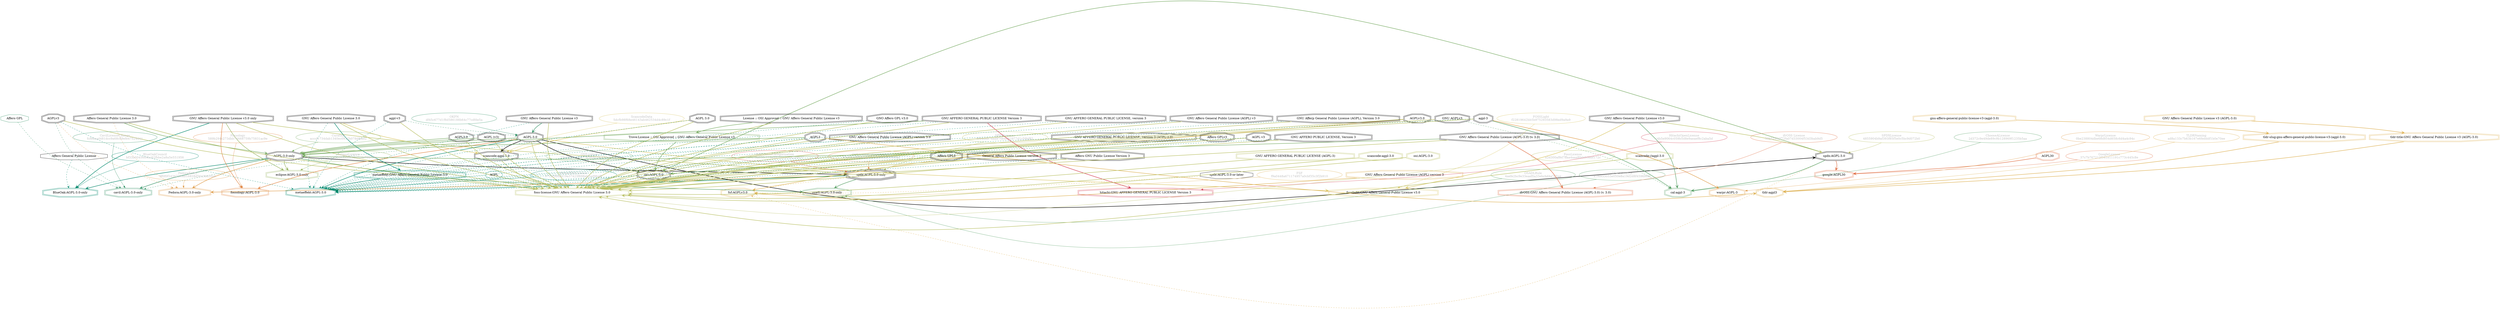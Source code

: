 strict digraph {
    node [shape=box];
    graph [splines=curved];
    85 [label="SPDXLicense\nf964ddb76ed970b4ff42977d1c59bf82"
       ,fontcolor=gray
       ,color="#b8bf62"
       ,fillcolor="beige;1"
       ,shape=ellipse];
    86 [label="spdx:AGPL-3.0-only"
       ,shape=tripleoctagon];
    87 [label="AGPL-3.0-only"
       ,shape=doubleoctagon];
    88 [label="GNU Affero General Public License v3.0 only"
       ,shape=doubleoctagon];
    95 [label="spdx:AGPL-3.0-or-later"
       ,shape=octagon];
    100 [label="SPDXLicense\n4855904b9af393f85f5e0c5bc9d072b0"
        ,fontcolor=gray
        ,color="#b8bf62"
        ,fillcolor="beige;1"
        ,shape=ellipse];
    101 [label="spdx:AGPL-3.0"
        ,shape=doubleoctagon];
    102 [label="AGPL-3.0"
        ,shape=doubleoctagon];
    103 [label="GNU Affero General Public License v3.0"
        ,shape=doubleoctagon];
    4873 [label="OSILicense\n23e0bc83ed28778380fc29c273a04abc"
         ,fontcolor=gray
         ,color="#78ab63"
         ,fillcolor="beige;1"
         ,shape=ellipse];
    4874 [label="osi:AGPL-3.0"
         ,shape=doubleoctagon];
    4875 [label="GNU AFFERO GENERAL PUBLIC LICENSE, Version 3 (AGPL-3.0)"
         ,shape=doubleoctagon];
    4876 [label="Trove:License :: OSI Approved :: GNU Affero General Public License v3"
         ,color="#78ab63"
         ,shape=doubleoctagon];
    4877 [label="License :: OSI Approved :: GNU Affero General Public License v3"
         ,shape=doubleoctagon];
    5372 [label="GoogleLicense\n37c7b767212f341e11191c773c445c8e"
         ,fontcolor=gray
         ,color="#e06f45"
         ,fillcolor="beige;1"
         ,shape=ellipse];
    5373 [label="google:AGPL30"
         ,color="#e06f45"
         ,shape=doubleoctagon];
    5374 [label=AGPL30
         ,color="#e06f45"
         ,shape=doubleoctagon];
    5806 [label="FedoraEntry\n9f0f0f242672fceb16828d5643bd20a6"
         ,fontcolor=gray
         ,color="#e09d4b"
         ,fillcolor="beige;1"
         ,shape=ellipse];
    5807 [label="Fedora:AGPL-3.0-only"
         ,color="#e09d4b"
         ,shape=doubleoctagon];
    5808 [label="Affero General Public License 3.0"
         ,shape=doubleoctagon];
    5809 [label=AGPLv3
         ,shape=doubleoctagon];
    9328 [label="Affero General Public License"
         ,shape=octagon];
    9334 [label="BlueOakCouncil\nbf33b00456d4bc62fbbe2a8a5e551956"
         ,fontcolor=gray
         ,color="#00876c"
         ,fillcolor="beige;1"
         ,shape=ellipse];
    9335 [label="BlueOak:AGPL-3.0-only"
         ,color="#00876c"
         ,shape=doubleoctagon];
    9714 [label="OSADLRule\n4aefe2bc9e33eaef0a33ebcbd4a765ae"
         ,fontcolor=gray
         ,color="#58a066"
         ,fillcolor="beige;1"
         ,shape=ellipse];
    9715 [label="osadl:AGPL-3.0-only"
         ,color="#58a066"
         ,shape=doubleoctagon];
    9882 [label="OSADLMatrix\na1f6933053e050e8a19d2d8f4596f68b"
         ,fontcolor=gray
         ,color="#58a066"
         ,fillcolor="beige;1"
         ,shape=ellipse];
    10116 [label="FSF\nf9a0448a671174957a0cbf35c3f2b910"
          ,fontcolor=gray
          ,color="#deb256"
          ,fillcolor="beige;1"
          ,shape=ellipse];
    10117 [label="fsf:AGPLv3.0"
          ,color="#deb256"
          ,shape=doubleoctagon];
    10118 [label="AGPLv3.0"
          ,shape=doubleoctagon];
    10119 [label="GNU Affero General Public License (AGPL) version 3"
          ,color="#deb256"
          ,shape=doubleoctagon];
    10939 [label="ChooseALicense\n2d372c9e49de89c9b128969f1235b5aa"
          ,fontcolor=gray
          ,color="#58a066"
          ,fillcolor="beige;1"
          ,shape=ellipse];
    10940 [label="cal:agpl-3"
          ,color="#58a066"
          ,shape=doubleoctagon];
    10941 [label="agpl-3"
          ,shape=doubleoctagon];
    10942 [label="GNU AGPLv3"
          ,shape=doubleoctagon];
    11611 [label="ScancodeData\n5dcfb98f68e46143ab462534d4c89c1f"
          ,fontcolor=gray
          ,color="#dac767"
          ,fillcolor="beige;1"
          ,shape=ellipse];
    11612 [label="scancode:agpl-3.0"
          ,shape=doubleoctagon];
    11613 [label="AGPL 3.0"
          ,shape=doubleoctagon];
    11614 [label="GNU Affero General Public License 3.0"
          ,shape=doubleoctagon];
    26096 [label="Fossology\n589b294c273dbb74668759b75831ac9e"
          ,fontcolor=gray
          ,color="#e18745"
          ,fillcolor="beige;1"
          ,shape=ellipse];
    26097 [label="fossology:AGPL-3.0"
          ,color="#e18745"
          ,shape=doubleoctagon];
    28325 [label="OKFN\ndf45c677d1f8d586188b64c77cdfde5a"
          ,fontcolor=gray
          ,color="#379469"
          ,fillcolor="beige;1"
          ,shape=ellipse];
    28326 [label="GNU Affero General Public License v3"
          ,shape=doubleoctagon];
    28327 [label="agpl-v3"
          ,shape=doubleoctagon];
    28577 [label="OrtLicenseCategorization\n347c79a630c119e5525312cfcd288637"
          ,fontcolor=gray
          ,color="#dc574a"
          ,fillcolor="beige;1"
          ,shape=ellipse];
    35443 [label="OrtLicenseCategorization\n47a7f1e88b89363310ea666fb000e9af"
          ,fontcolor=gray
          ,color="#e18745"
          ,fillcolor="beige;1"
          ,shape=ellipse];
    36435 [label="CavilLicenseChange\nfcf98aad481dcc9a68c89efe47524d41"
          ,fontcolor=gray
          ,color="#379469"
          ,fillcolor="beige;1"
          ,shape=ellipse];
    36436 [label="cavil:AGPL-3.0-only"
          ,color="#379469"
          ,shape=doubleoctagon];
    36437 [label="Affero GPL"
          ,color="#379469"
          ,shape=octagon];
    38985 [label=AGPL
          ,color="#00876c"
          ,shape=octagon];
    43142 [label="MetaeffektLicense\n371bf566b419a37423f698eb2ad96ef8"
          ,fontcolor=gray
          ,color="#00876c"
          ,fillcolor="beige;1"
          ,shape=ellipse];
    43143 [label="metaeffekt:AGPL-3.0"
          ,color="#00876c"
          ,shape=doubleoctagon];
    43144 [label="metaeffekt:GNU Affero General Public License 3.0"
          ,color="#00876c"
          ,shape=doubleoctagon];
    43145 [label="GNU AFFERO GENERAL PUBLIC LICENSE Version 3"
          ,shape=doubleoctagon];
    43146 [label="GNU AFFERO GENERAL PUBLIC LICENSE, version 3"
          ,shape=doubleoctagon];
    43147 [label="GNU AFFERO PUBLIC LICENSE, Version 3"
          ,shape=doubleoctagon];
    43148 [label="GNU Affero General Public License (AGPL) v3"
          ,shape=doubleoctagon];
    43149 [label="GNU Affero General Public License (AGPL) version 3.0"
          ,shape=doubleoctagon];
    43150 [label="GNU Afferp General Public License (AGPL), Version 3.0"
          ,shape=doubleoctagon];
    43151 [label="Affero GPLv3"
          ,shape=doubleoctagon];
    43152 [label="GNO Affero GPL v3.0"
          ,shape=doubleoctagon];
    43153 [label="AGPL v3"
          ,shape=doubleoctagon];
    43154 [label=AGPL3
          ,shape=doubleoctagon];
    43155 [label="Affero GPL3"
          ,shape=doubleoctagon];
    43156 [label="General Affero Public License version 3"
          ,shape=doubleoctagon];
    43157 [label="Affero GNU Public License Version 3"
          ,shape=doubleoctagon];
    50206 [label="WarprLicense\n0be238804dbe68d854d658c6d4a4c94c"
          ,fontcolor=gray
          ,color="#e09d4b"
          ,fillcolor="beige;1"
          ,shape=ellipse];
    50207 [label="warpr:AGPL-3"
          ,color="#e09d4b"
          ,shape=doubleoctagon];
    50352 [label="FossLicense\na2d300af8d7ffaa4aaa80d453bbf172c"
          ,fontcolor=gray
          ,color="#b8bf62"
          ,fillcolor="beige;1"
          ,shape=ellipse];
    50353 [label="foss-license:GNU Affero General Public License 3.0"
          ,color="#b8bf62"
          ,shape=doubleoctagon];
    50354 [label="AGPL3.0"
          ,shape=doubleoctagon];
    50355 [label="AGPL (v3)"
          ,shape=doubleoctagon];
    50356 [label="GNU Affero General Public License (AGPL-3.0) (v. 3.0)"
          ,shape=doubleoctagon];
    50357 [label="scancode://agpl-3.0"
          ,color="#b8bf62"
          ,shape=doubleoctagon];
    50358 [label="GNU AFFERO GENERAL PUBLIC LICENSE (AGPL-3)"
          ,color="#b8bf62"
          ,shape=doubleoctagon];
    50359 [label="scancode:agpl-3.0"
          ,color="#b8bf62"
          ,shape=doubleoctagon];
    50360 [label="osi:AGPL-3.0"
          ,color="#b8bf62"
          ,shape=doubleoctagon];
    51031 [label="FOSSLight\nf22819642bb5b975293583d98ed9a9a9"
          ,fontcolor=gray
          ,color="#dac767"
          ,fillcolor="beige;1"
          ,shape=ellipse];
    51032 [label="fosslight:GNU Affero General Public License v3.0"
          ,color="#dac767"
          ,shape=doubleoctagon];
    52313 [label="HitachiOpenLicense\nc4b5e9064c059b5d8e9aeaef8c2aba5d"
          ,fontcolor=gray
          ,color="#d43d51"
          ,fillcolor="beige;1"
          ,shape=ellipse];
    52314 [label="hitachi:GNU AFFERO GENERAL PUBLIC LICENSE Version 3"
          ,color="#d43d51"
          ,shape=doubleoctagon];
    54450 [label="EclipseLicense\n4d8fe31a22d853bff0191714a79970fc"
          ,fontcolor=gray
          ,color="#98b561"
          ,fillcolor="beige;1"
          ,shape=ellipse];
    54451 [label="eclipse:AGPL-3.0-only"
          ,color="#98b561"
          ,shape=doubleoctagon];
    54877 [label="ifrOSS License\n59b52532f72fa07d33004f53d3bab9d5"
          ,fontcolor=gray
          ,color="#e06f45"
          ,fillcolor="beige;1"
          ,shape=ellipse];
    54878 [label="ifrOSS:GNU Affero General Public License (AGPL-3.0) (v. 3.0)"
          ,color="#e06f45"
          ,shape=doubleoctagon];
    57863 [label="TLDRNaming\nad8a133c7b63b167e6fedddf1b0e70ee"
          ,fontcolor=gray
          ,color="#deb256"
          ,fillcolor="beige;1"
          ,shape=ellipse];
    57864 [label="tldr:agpl3"
          ,color="#deb256"
          ,shape=doubleoctagon];
    57865 [label="tldr-slug:gnu-affero-general-public-license-v3-(agpl-3.0)"
          ,color="#deb256"
          ,shape=doubleoctagon];
    57866 [label="gnu-affero-general-public-license-v3-(agpl-3.0)"
          ,color="#deb256"
          ,shape=doubleoctagon];
    57867 [label="tldr-title:GNU Affero General Public License v3 (AGPL-3.0)"
          ,color="#deb256"
          ,shape=doubleoctagon];
    57868 [label="GNU Affero General Public License v3 (AGPL-3.0)"
          ,color="#deb256"
          ,shape=doubleoctagon];
    58437 [label="Curation\nacccf1734dab1340ec0912b078d8eef2"
          ,fontcolor=gray
          ,color="#78ab63"
          ,fillcolor="beige;1"
          ,shape=ellipse];
    85 -> 86 [weight=0.5
             ,color="#b8bf62"];
    86 -> 5807 [style=bold
               ,arrowhead=vee
               ,weight=0.7
               ,color="#e09d4b"];
    86 -> 9715 [style=bold
               ,arrowhead=vee
               ,weight=0.7
               ,color="#58a066"];
    86 -> 10117 [style=dashed
                ,arrowhead=vee
                ,weight=0.5
                ,color="#deb256"];
    86 -> 43143 [style=bold
                ,arrowhead=vee
                ,weight=0.7
                ,color="#00876c"];
    87 -> 86 [style=bold
             ,arrowhead=vee
             ,weight=0.7];
    87 -> 5807 [style=bold
               ,arrowhead=vee
               ,weight=0.7
               ,color="#e09d4b"];
    87 -> 9335 [style=bold
               ,arrowhead=vee
               ,weight=0.7
               ,color="#00876c"];
    87 -> 9715 [style=bold
               ,arrowhead=vee
               ,weight=0.7
               ,color="#58a066"];
    87 -> 36436 [style=bold
                ,arrowhead=vee
                ,weight=0.7
                ,color="#379469"];
    87 -> 36436 [style=bold
                ,arrowhead=vee
                ,weight=0.7
                ,color="#379469"];
    87 -> 54451 [style=bold
                ,arrowhead=vee
                ,weight=0.7
                ,color="#98b561"];
    88 -> 86 [style=bold
             ,arrowhead=vee
             ,weight=0.7
             ,color="#b8bf62"];
    88 -> 9335 [style=bold
               ,arrowhead=vee
               ,weight=0.7
               ,color="#00876c"];
    88 -> 26097 [style=bold
                ,arrowhead=vee
                ,weight=0.7
                ,color="#e18745"];
    88 -> 50353 [style=bold
                ,arrowhead=vee
                ,weight=0.7
                ,color="#b8bf62"];
    88 -> 54451 [style=bold
                ,arrowhead=vee
                ,weight=0.7
                ,color="#98b561"];
    95 -> 10117 [style=dashed
                ,arrowhead=vee
                ,weight=0.5
                ,color="#deb256"];
    100 -> 101 [weight=0.5
               ,color="#b8bf62"];
    101 -> 4874 [style=bold
                ,arrowhead=vee
                ,weight=0.7
                ,color="#78ab63"];
    101 -> 5373 [style=bold
                ,arrowhead=vee
                ,weight=0.7
                ,color="#e06f45"];
    101 -> 10117 [style=dashed
                 ,arrowhead=vee
                 ,weight=0.5
                 ,color="#deb256"];
    101 -> 10940 [style=bold
                 ,arrowhead=vee
                 ,weight=0.7
                 ,color="#58a066"];
    102 -> 87 [style=bold
              ,arrowhead=vee
              ,weight=0.7
              ,color="#78ab63"];
    102 -> 101 [style=bold
               ,arrowhead=vee
               ,weight=0.7];
    102 -> 4874 [style=bold
                ,arrowhead=vee
                ,weight=0.7];
    102 -> 11612 [style=bold
                 ,arrowhead=vee
                 ,weight=0.7];
    102 -> 26097 [style=bold
                 ,arrowhead=vee
                 ,weight=0.7
                 ,color="#e18745"];
    102 -> 36436 [style=dashed
                 ,arrowhead=vee
                 ,weight=0.5
                 ,color="#379469"];
    102 -> 43143 [style=bold
                 ,arrowhead=vee
                 ,weight=0.7
                 ,color="#00876c"];
    102 -> 50353 [style=bold
                 ,arrowhead=vee
                 ,weight=0.7
                 ,color="#b8bf62"];
    102 -> 51032 [style=bold
                 ,arrowhead=vee
                 ,weight=0.7
                 ,color="#dac767"];
    103 -> 101 [style=bold
               ,arrowhead=vee
               ,weight=0.7
               ,color="#b8bf62"];
    103 -> 10940 [style=bold
                 ,arrowhead=vee
                 ,weight=0.7
                 ,color="#58a066"];
    103 -> 51032 [style=bold
                 ,arrowhead=vee
                 ,weight=0.7
                 ,color="#dac767"];
    4873 -> 4874 [weight=0.5
                 ,color="#78ab63"];
    4874 -> 43143 [style=dashed
                  ,arrowhead=vee
                  ,weight=0.5
                  ,color="#00876c"];
    4875 -> 4874 [style=bold
                 ,arrowhead=vee
                 ,weight=0.7
                 ,color="#78ab63"];
    4875 -> 50353 [style=bold
                  ,arrowhead=vee
                  ,weight=0.7
                  ,color="#b8bf62"];
    4876 -> 4874 [style=bold
                 ,arrowhead=vee
                 ,weight=0.7
                 ,color="#78ab63"];
    4877 -> 4876 [style=bold
                 ,arrowhead=vee
                 ,weight=0.7
                 ,color="#78ab63"];
    4877 -> 50353 [style=bold
                  ,arrowhead=vee
                  ,weight=0.7
                  ,color="#b8bf62"];
    5372 -> 5373 [weight=0.5
                 ,color="#e06f45"];
    5374 -> 5373 [style=bold
                 ,arrowhead=vee
                 ,weight=0.7
                 ,color="#e06f45"];
    5806 -> 5807 [weight=0.5
                 ,color="#e09d4b"];
    5808 -> 87 [style=bold
               ,arrowhead=vee
               ,weight=0.7
               ,color="#78ab63"];
    5808 -> 5807 [style=dashed
                 ,arrowhead=vee
                 ,weight=0.5
                 ,color="#e09d4b"];
    5808 -> 50353 [style=bold
                  ,arrowhead=vee
                  ,weight=0.7
                  ,color="#b8bf62"];
    5809 -> 5807 [style=dashed
                 ,arrowhead=vee
                 ,weight=0.5
                 ,color="#e09d4b"];
    5809 -> 36436 [style=dashed
                  ,arrowhead=vee
                  ,weight=0.5
                  ,color="#379469"];
    5809 -> 43143 [style=dashed
                  ,arrowhead=vee
                  ,weight=0.5
                  ,color="#00876c"];
    5809 -> 50353 [style=bold
                  ,arrowhead=vee
                  ,weight=0.7
                  ,color="#b8bf62"];
    9328 -> 9335 [style=dashed
                 ,arrowhead=vee
                 ,weight=0.5
                 ,color="#00876c"];
    9334 -> 9335 [weight=0.5
                 ,color="#00876c"];
    9714 -> 9715 [weight=0.5
                 ,color="#58a066"];
    9882 -> 9715 [weight=0.5
                 ,color="#58a066"];
    10116 -> 10117 [weight=0.5
                   ,color="#deb256"];
    10118 -> 10117 [style=bold
                   ,arrowhead=vee
                   ,weight=0.7
                   ,color="#deb256"];
    10118 -> 50353 [style=bold
                   ,arrowhead=vee
                   ,weight=0.7
                   ,color="#b8bf62"];
    10119 -> 10117 [style=bold
                   ,arrowhead=vee
                   ,weight=0.7
                   ,color="#deb256"];
    10939 -> 10940 [weight=0.5
                   ,color="#58a066"];
    10941 -> 10940 [style=bold
                   ,arrowhead=vee
                   ,weight=0.7
                   ,color="#58a066"];
    10941 -> 43143 [style=dashed
                   ,arrowhead=vee
                   ,weight=0.5
                   ,color="#00876c"];
    10941 -> 50207 [style=bold
                   ,arrowhead=vee
                   ,weight=0.7
                   ,color="#e09d4b"];
    10941 -> 50353 [style=bold
                   ,arrowhead=vee
                   ,weight=0.7
                   ,color="#b8bf62"];
    10942 -> 10940 [style=dashed
                   ,arrowhead=vee
                   ,weight=0.5
                   ,color="#58a066"];
    10942 -> 50353 [style=bold
                   ,arrowhead=vee
                   ,weight=0.7
                   ,color="#b8bf62"];
    11611 -> 11612 [weight=0.5
                   ,color="#dac767"];
    11612 -> 43143 [style=dashed
                   ,arrowhead=vee
                   ,weight=0.5
                   ,color="#00876c"];
    11612 -> 50353 [style=bold
                   ,arrowhead=vee
                   ,weight=0.7
                   ,color="#b8bf62"];
    11613 -> 11612 [style=bold
                   ,arrowhead=vee
                   ,weight=0.7
                   ,color="#dac767"];
    11613 -> 43143 [style=dashed
                   ,arrowhead=vee
                   ,weight=0.5
                   ,color="#00876c"];
    11613 -> 50353 [style=bold
                   ,arrowhead=vee
                   ,weight=0.7
                   ,color="#b8bf62"];
    11614 -> 11612 [style=bold
                   ,arrowhead=vee
                   ,weight=0.7
                   ,color="#dac767"];
    11614 -> 43143 [style=dashed
                   ,arrowhead=vee
                   ,weight=0.5
                   ,color="#00876c"];
    11614 -> 43144 [style=bold
                   ,arrowhead=vee
                   ,weight=0.7
                   ,color="#00876c"];
    11614 -> 50353 [style=bold
                   ,arrowhead=vee
                   ,weight=0.7
                   ,color="#b8bf62"];
    26096 -> 26097 [weight=0.5
                   ,color="#e18745"];
    28325 -> 102 [weight=0.5
                 ,color="#379469"];
    28326 -> 102 [style=bold
                 ,arrowhead=vee
                 ,weight=0.7
                 ,color="#379469"];
    28326 -> 43143 [style=dashed
                   ,arrowhead=vee
                   ,weight=0.5
                   ,color="#00876c"];
    28326 -> 50353 [style=bold
                   ,arrowhead=vee
                   ,weight=0.7
                   ,color="#b8bf62"];
    28327 -> 102 [style=dashed
                 ,arrowhead=vee
                 ,weight=0.5
                 ,color="#379469"];
    28327 -> 43143 [style=dashed
                   ,arrowhead=vee
                   ,weight=0.5
                   ,color="#00876c"];
    28327 -> 50353 [style=bold
                   ,arrowhead=vee
                   ,weight=0.7
                   ,color="#b8bf62"];
    28577 -> 86 [weight=0.5
                ,color="#dc574a"];
    35443 -> 86 [weight=0.5
                ,color="#e18745"];
    36435 -> 36436 [weight=0.5
                   ,color="#379469"];
    36437 -> 36436 [style=dashed
                   ,arrowhead=vee
                   ,weight=0.5
                   ,color="#379469"];
    38985 -> 43143 [style=dashed
                   ,arrowhead=vee
                   ,weight=0.5
                   ,color="#00876c"];
    43142 -> 43143 [weight=0.5
                   ,color="#00876c"];
    43144 -> 43143 [style=bold
                   ,arrowhead=vee
                   ,weight=0.7
                   ,color="#00876c"];
    43145 -> 87 [style=bold
                ,arrowhead=vee
                ,weight=0.7
                ,color="#78ab63"];
    43145 -> 43143 [style=dashed
                   ,arrowhead=vee
                   ,weight=0.5
                   ,color="#00876c"];
    43145 -> 50353 [style=bold
                   ,arrowhead=vee
                   ,weight=0.7
                   ,color="#b8bf62"];
    43145 -> 52314 [style=bold
                   ,arrowhead=vee
                   ,weight=0.7
                   ,color="#d43d51"];
    43146 -> 43143 [style=dashed
                   ,arrowhead=vee
                   ,weight=0.5
                   ,color="#00876c"];
    43146 -> 50353 [style=bold
                   ,arrowhead=vee
                   ,weight=0.7
                   ,color="#b8bf62"];
    43147 -> 43143 [style=dashed
                   ,arrowhead=vee
                   ,weight=0.5
                   ,color="#00876c"];
    43147 -> 50353 [style=bold
                   ,arrowhead=vee
                   ,weight=0.7
                   ,color="#b8bf62"];
    43148 -> 43143 [style=dashed
                   ,arrowhead=vee
                   ,weight=0.5
                   ,color="#00876c"];
    43148 -> 50353 [style=bold
                   ,arrowhead=vee
                   ,weight=0.7
                   ,color="#b8bf62"];
    43149 -> 43143 [style=dashed
                   ,arrowhead=vee
                   ,weight=0.5
                   ,color="#00876c"];
    43149 -> 50353 [style=bold
                   ,arrowhead=vee
                   ,weight=0.7
                   ,color="#b8bf62"];
    43150 -> 43143 [style=dashed
                   ,arrowhead=vee
                   ,weight=0.5
                   ,color="#00876c"];
    43150 -> 50353 [style=bold
                   ,arrowhead=vee
                   ,weight=0.7
                   ,color="#b8bf62"];
    43151 -> 43143 [style=dashed
                   ,arrowhead=vee
                   ,weight=0.5
                   ,color="#00876c"];
    43151 -> 50353 [style=bold
                   ,arrowhead=vee
                   ,weight=0.7
                   ,color="#b8bf62"];
    43152 -> 43143 [style=dashed
                   ,arrowhead=vee
                   ,weight=0.5
                   ,color="#00876c"];
    43152 -> 50353 [style=bold
                   ,arrowhead=vee
                   ,weight=0.7
                   ,color="#b8bf62"];
    43153 -> 43143 [style=dashed
                   ,arrowhead=vee
                   ,weight=0.5
                   ,color="#00876c"];
    43153 -> 50353 [style=bold
                   ,arrowhead=vee
                   ,weight=0.7
                   ,color="#b8bf62"];
    43154 -> 87 [style=bold
                ,arrowhead=vee
                ,weight=0.7
                ,color="#78ab63"];
    43154 -> 43143 [style=dashed
                   ,arrowhead=vee
                   ,weight=0.5
                   ,color="#00876c"];
    43154 -> 50353 [style=bold
                   ,arrowhead=vee
                   ,weight=0.7
                   ,color="#b8bf62"];
    43154 -> 57864 [style=bold
                   ,arrowhead=vee
                   ,weight=0.7
                   ,color="#deb256"];
    43155 -> 43143 [style=dashed
                   ,arrowhead=vee
                   ,weight=0.5
                   ,color="#00876c"];
    43155 -> 50353 [style=bold
                   ,arrowhead=vee
                   ,weight=0.7
                   ,color="#b8bf62"];
    43156 -> 43143 [style=dashed
                   ,arrowhead=vee
                   ,weight=0.5
                   ,color="#00876c"];
    43156 -> 50353 [style=bold
                   ,arrowhead=vee
                   ,weight=0.7
                   ,color="#b8bf62"];
    43157 -> 43143 [style=dashed
                   ,arrowhead=vee
                   ,weight=0.5
                   ,color="#00876c"];
    43157 -> 50353 [style=bold
                   ,arrowhead=vee
                   ,weight=0.7
                   ,color="#b8bf62"];
    50206 -> 50207 [weight=0.5
                   ,color="#e09d4b"];
    50352 -> 50353 [weight=0.5
                   ,color="#b8bf62"];
    50354 -> 87 [style=bold
                ,arrowhead=vee
                ,weight=0.7
                ,color="#78ab63"];
    50354 -> 50353 [style=bold
                   ,arrowhead=vee
                   ,weight=0.7
                   ,color="#b8bf62"];
    50355 -> 87 [style=bold
                ,arrowhead=vee
                ,weight=0.7
                ,color="#78ab63"];
    50355 -> 50353 [style=bold
                   ,arrowhead=vee
                   ,weight=0.7
                   ,color="#b8bf62"];
    50356 -> 87 [style=bold
                ,arrowhead=vee
                ,weight=0.7
                ,color="#78ab63"];
    50356 -> 50353 [style=bold
                   ,arrowhead=vee
                   ,weight=0.7
                   ,color="#b8bf62"];
    50356 -> 54878 [style=bold
                   ,arrowhead=vee
                   ,weight=0.7
                   ,color="#e06f45"];
    50356 -> 54878 [style=bold
                   ,arrowhead=vee
                   ,weight=0.7
                   ,color="#e06f45"];
    50357 -> 50353 [style=bold
                   ,arrowhead=vee
                   ,weight=0.7
                   ,color="#b8bf62"];
    50358 -> 50353 [style=bold
                   ,arrowhead=vee
                   ,weight=0.7
                   ,color="#b8bf62"];
    50359 -> 50353 [style=bold
                   ,arrowhead=vee
                   ,weight=0.7
                   ,color="#b8bf62"];
    50360 -> 50353 [style=bold
                   ,arrowhead=vee
                   ,weight=0.7
                   ,color="#b8bf62"];
    51031 -> 51032 [weight=0.5
                   ,color="#dac767"];
    52313 -> 52314 [weight=0.5
                   ,color="#d43d51"];
    54450 -> 54451 [weight=0.5
                   ,color="#98b561"];
    54877 -> 54878 [weight=0.5
                   ,color="#e06f45"];
    57863 -> 57864 [weight=0.5
                   ,color="#deb256"];
    57865 -> 57864 [style=bold
                   ,arrowhead=vee
                   ,weight=0.7
                   ,color="#deb256"];
    57866 -> 57865 [style=bold
                   ,arrowhead=vee
                   ,weight=0.7
                   ,color="#deb256"];
    57867 -> 57864 [style=bold
                   ,arrowhead=vee
                   ,weight=0.7
                   ,color="#deb256"];
    57868 -> 57867 [style=bold
                   ,arrowhead=vee
                   ,weight=0.7
                   ,color="#deb256"];
    58437 -> 87 [weight=0.5
                ,color="#78ab63"];
}
